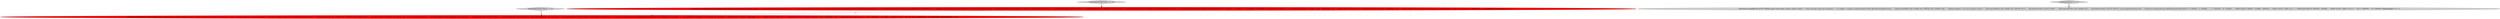 digraph {
2 [style = filled, label = "testMixedJoinWithOrPlan['0', '1', '0']", fillcolor = lightgray, shape = diamond image = "AAA0AAABBB2BBB"];
4 [style = filled, label = "testEquiJoinPlan['0', '0', '1']", fillcolor = lightgray, shape = diamond image = "AAA0AAABBB3BBB"];
0 [style = filled, label = "testMixedJoinWithOrPlan['1', '0', '0']", fillcolor = lightgray, shape = diamond image = "AAA0AAABBB1BBB"];
1 [style = filled, label = "CalciteAssert.model(JdbcTest.SCOTT_MODEL).query(\"select e.empno, e.ename, e.empno, e.ename \" + \"from scott.emp e inner join scott.emp m on \" + \"e.mgr = m.empno and (e.sal > m.sal or m.hiredate > e.hiredate)\").explainContains(\"PLAN=JdbcToEnumerableConverter\" + \" JdbcProject(EMPNO=($0(, ENAME=($1(, EMPNO0=($0(, ENAME0=($1()\" + \" JdbcJoin(condition=(AND(=($2, $5), OR(>($4, $7), >($6, $3)))(, joinType=(inner()\" + \" JdbcProject(EMPNO=($0(, ENAME=($1(, MGR=($3(, HIREDATE=($4(, SAL=($5()\" + \" JdbcTableScan(table=((SCOTT, EMP(()\" + \" JdbcProject(EMPNO=($0(, HIREDATE=($4(, SAL=($5()\" + \" JdbcTableScan(table=((SCOTT, EMP(()\").runs().enable(CalciteAssert.DB == CalciteAssert.DatabaseInstance.HSQLDB).planHasSql(\"SELECT \"t\".\"EMPNO\", \"t\".\"ENAME\", \" + \"\"t\".\"EMPNO\" AS \"EMPNO0\", \"t\".\"ENAME\" AS \"ENAME0\"\" + \"FROM (SELECT \"EMPNO\", \"ENAME\", \"MGR\", \"HIREDATE\", \"SAL\"\" + \"FROM \"SCOTT\".\"EMP\") AS \"t\"\" + \"INNER JOIN (SELECT \"EMPNO\", \"HIREDATE\", \"SAL\"\" + \"FROM \"SCOTT\".\"EMP\") AS \"t0\" ON \"t\".\"MGR\" = \"t0\".\"EMPNO\" AND (\"t\".\"SAL\" > \"t0\".\"SAL\" OR \"t\".\"HIREDATE\" < \"t0\".\"HIREDATE\")\")@@@3@@@['1', '0', '0']", fillcolor = red, shape = ellipse image = "AAA1AAABBB1BBB"];
5 [style = filled, label = "CalciteAssert.model(JdbcTest.SCOTT_MODEL).query(\"select empno, ename, e.deptno, dname \" + \"from scott.emp e inner join scott.dept d \" + \"on e.deptno = d.deptno\").explainContains(\"PLAN=JdbcToEnumerableConverter\" + \" JdbcProject(EMPNO=($0(, ENAME=($1(, DEPTNO=($2(, DNAME=($4()\" + \" JdbcJoin(condition=(=($2, $3)(, joinType=(inner()\" + \" JdbcProject(EMPNO=($0(, ENAME=($1(, DEPTNO=($7()\" + \" JdbcTableScan(table=((SCOTT, EMP(()\" + \" JdbcProject(DEPTNO=($0(, DNAME=($1()\" + \" JdbcTableScan(table=((SCOTT, DEPT(()\").runs().enable(CalciteAssert.DB == CalciteAssert.DatabaseInstance.HSQLDB).planHasSql(\"SELECT \"t\".\"EMPNO\", \"t\".\"ENAME\", \" + \"\"t\".\"DEPTNO\", \"t0\".\"DNAME\"\" + \"FROM (SELECT \"EMPNO\", \"ENAME\", \"DEPTNO\"\" + \"FROM \"SCOTT\".\"EMP\") AS \"t\"\" + \"INNER JOIN (SELECT \"DEPTNO\", \"DNAME\"\" + \"FROM \"SCOTT\".\"DEPT\") AS \"t0\" \" + \"ON \"t\".\"DEPTNO\" = \"t0\".\"DEPTNO\"\")@@@3@@@['0', '0', '1']", fillcolor = lightgray, shape = ellipse image = "AAA0AAABBB3BBB"];
3 [style = filled, label = "CalciteAssert.model(JdbcTest.SCOTT_MODEL).query(\"select e.empno, e.ename, e.empno, e.ename \" + \"from scott.emp e inner join scott.emp m on \" + \"e.mgr = m.empno and (e.sal > m.sal or m.hiredate > e.hiredate)\").explainContains(\"PLAN=JdbcToEnumerableConverter\" + \" JdbcProject(EMPNO=($3(, ENAME=($4(, EMPNO0=($3(, ENAME0=($4()\" + \" JdbcJoin(condition=(AND(=($5, $0), OR(>($7, $2), >($1, $6)))(, joinType=(inner()\" + \" JdbcProject(EMPNO=($0(, HIREDATE=($4(, SAL=($5()\" + \" JdbcTableScan(table=((SCOTT, EMP(()\" + \" JdbcProject(EMPNO=($0(, ENAME=($1(, MGR=($3(, HIREDATE=($4(, SAL=($5()\" + \" JdbcTableScan(table=((SCOTT, EMP(()\").runs().enable(CalciteAssert.DB == CalciteAssert.DatabaseInstance.HSQLDB).planHasSql(\"SELECT \"t0\".\"EMPNO\", \"t0\".\"ENAME\", \" + \"\"t0\".\"EMPNO\" AS \"EMPNO0\", \"t0\".\"ENAME\" AS \"ENAME0\"\" + \"FROM (SELECT \"EMPNO\", \"HIREDATE\", \"SAL\"\" + \"FROM \"SCOTT\".\"EMP\") AS \"t\"\" + \"INNER JOIN (SELECT \"EMPNO\", \"ENAME\", \"MGR\", \"HIREDATE\", \"SAL\"\" + \"FROM \"SCOTT\".\"EMP\") AS \"t0\" \" + \"ON \"t\".\"EMPNO\" = \"t0\".\"MGR\" \" + \"AND (\"t\".\"SAL\" < \"t0\".\"SAL\" OR \"t\".\"HIREDATE\" > \"t0\".\"HIREDATE\")\")@@@3@@@['0', '1', '0']", fillcolor = red, shape = ellipse image = "AAA1AAABBB2BBB"];
2->3 [style = bold, label=""];
1->3 [style = dashed, label="0"];
4->5 [style = bold, label=""];
0->1 [style = bold, label=""];
}
